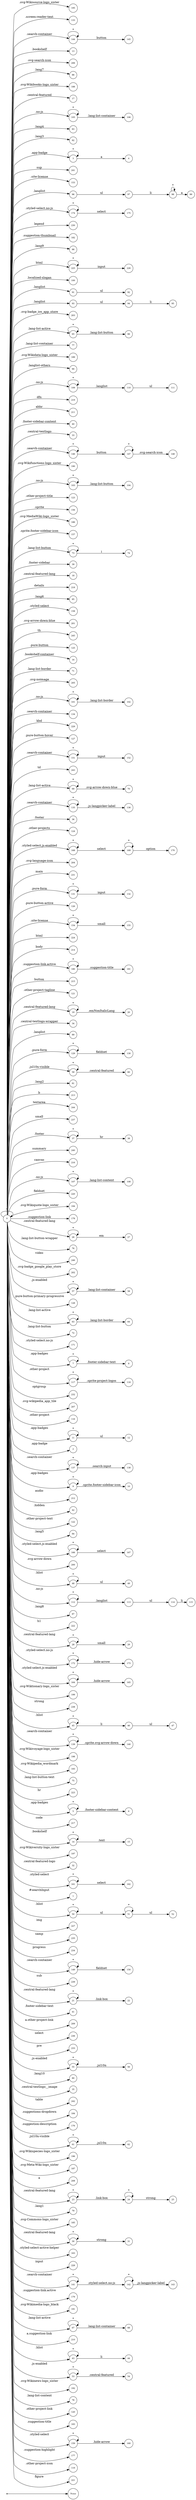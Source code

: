 digraph NFA {
  rankdir=LR;
  node [shape=circle, fontsize=10];
  __start [shape=point, label=""];
  __start -> None;
  22 [label="22"];
  58 [label="58"];
  195 [label="195"];
  133 [label="133"];
  173 [label="173"];
  144 [label="144"];
  13 [label="13"];
  165 [label="165"];
  206 [label="206"];
  86 [label="86"];
  130 [label="130"];
  145 [label="145"];
  170 [label="170"];
  188 [label="188"];
  17 [label="17"];
  105 [label="105"];
  83 [label="83"];
  82 [label="82"];
  3 [label="3"];
  241 [label="241"];
  153 [label="153"];
  96 [label="96"];
  174 [label="174"];
  230 [label="230"];
  132 [label="132"];
  182 [label="182"];
  88 [label="88"];
  44 [label="44"];
  225 [label="225"];
  0 [label="0"];
  100 [label="100"];
  91 [label="91"];
  93 [label="93"];
  10 [label="10"];
  160 [label="160"];
  25 [label="25"];
  203 [label="203"];
  104 [label="104"];
  65 [label="65"];
  77 [label="77"];
  189 [label="189"];
  167 [label="167"];
  90 [label="90"];
  109 [label="109"];
  219 [label="219"];
  211 [label="211"];
  6 [label="6"];
  20 [label="20"];
  40 [label="40"];
  33 [label="33"];
  146 [label="146"];
  190 [label="190"];
  38 [label="38"];
  103 [label="103"];
  123 [label="123"];
  156 [label="156"];
  186 [label="186"];
  15 [label="15"];
  157 [label="157"];
  56 [label="56"];
  70 [label="70"];
  46 [label="46"];
  73 [label="73"];
  39 [label="39"];
  18 [label="18"];
  175 [label="175"];
  218 [label="218"];
  85 [label="85"];
  158 [label="158"];
  201 [label="201"];
  245 [label="245"];
  125 [label="125"];
  138 [label="138"];
  169 [label="169"];
  95 [label="95"];
  147 [label="147"];
  16 [label="16"];
  60 [label="60"];
  27 [label="27"];
  71 [label="71"];
  205 [label="205"];
  101 [label="101"];
  134 [label="134"];
  229 [label="229"];
  127 [label="127"];
  151 [label="151"];
  243 [label="243"];
  69 [label="69"];
  135 [label="135"];
  36 [label="36"];
  54 [label="54"];
  124 [label="124"];
  8 [label="8"];
  168 [label="168"];
  204 [label="204"];
  231 [label="231"];
  131 [label="131"];
  126 [label="126"];
  154 [label="154"];
  224 [label="224"];
  214 [label="214"];
  180 [label="180"];
  140 [label="140"];
  215 [label="215"];
  121 [label="121"];
  19 [label="19"];
  143 [label="143"];
  34 [label="34"];
  89 [label="89"];
  129 [label="129"];
  59 [label="59"];
  81 [label="81"];
  213 [label="213"];
  244 [label="244"];
  237 [label="237"];
  37 [label="37"];
  240 [label="240"];
  216 [label="216"];
  107 [label="107"];
  220 [label="220"];
  194 [label="194"];
  178 [label="178"];
  26 [label="26"];
  181 [label="181"];
  76 [label="76"];
  246 [label="246"];
  202 [label="202"];
  57 [label="57"];
  128 [label="128"];
  226 [label="226"];
  47 [label="47"];
  66 [label="66"];
  63 [label="63"];
  4 [label="4"];
  72 [label="72"];
  171 [label="171"];
  7 [label="7"];
  117 [label="117"];
  232 [label="232"];
  94 [label="94"];
  207 [label="207"];
  116 [label="116"];
  11 [label="11"];
  108 [label="108"];
  162 [label="162"];
  2 [label="2"];
  115 [label="115"];
  137 [label="137"];
  9 [label="9"];
  136 [label="136"];
  142 [label="142"];
  212 [label="212"];
  42 [label="42"];
  122 [label="122"];
  84 [label="84"];
  166 [label="166"];
  200 [label="200"];
  106 [label="106"];
  48 [label="48"];
  112 [label="112"];
  87 [label="87"];
  113 [label="113"];
  222 [label="222"];
  28 [label="28"];
  51 [label="51"];
  172 [label="172"];
  164 [label="164"];
  199 [label="199"];
  238 [label="238"];
  45 [label="45"];
  139 [label="139"];
  198 [label="198"];
  193 [label="193"];
  75 [label="75"];
  223 [label="223"];
  5 [label="5"];
  217 [label="217"];
  14 [label="14"];
  152 [label="152"];
  197 [label="197"];
  110 [label="110"];
  32 [label="32"];
  111 [label="111"];
  161 [label="161"];
  24 [label="24"];
  1 [label="1"];
  50 [label="50"];
  227 [label="227"];
  235 [label="235"];
  155 [label="155"];
  49 [label="49"];
  234 [label="234"];
  149 [label="149"];
  239 [label="239"];
  21 [label="21"];
  29 [label="29"];
  12 [label="12"];
  41 [label="41"];
  52 [label="52"];
  209 [label="209"];
  236 [label="236"];
  233 [label="233"];
  55 [label="55"];
  80 [label="80"];
  62 [label="62"];
  102 [label="102"];
  35 [label="35"];
  242 [label="242"];
  68 [label="68"];
  118 [label="118"];
  184 [label="184"];
  148 [label="148"];
  114 [label="114"];
  97 [label="97"];
  176 [label="176"];
  61 [label="61"];
  196 [label="196"];
  187 [label="187"];
  208 [label="208"];
  150 [label="150"];
  23 [label="23"];
  79 [label="79"];
  185 [label="185"];
  30 [label="30"];
  163 [label="163"];
  228 [label="228"];
  141 [label="141"];
  179 [label="179"];
  191 [label="191"];
  64 [label="64"];
  67 [label="67"];
  210 [label="210"];
  99 [label="99"];
  92 [label="92"];
  43 [label="43"];
  53 [label="53"];
  192 [label="192"];
  78 [label="78"];
  31 [label="31"];
  98 [label="98"];
  120 [label="120"];
  183 [label="183"];
  74 [label="74"];
  159 [label="159"];
  177 [label="177"];
  119 [label="119"];
  221 [label="221"];
  { node [shape=doublecircle]; 1 2 4 6 8 10 12 13 15 16 17 18 20 22 25 27 29 31 32 33 34 35 36 38 39 40 41 42 44 47 49 52 54 56 58 60 62 64 66 68 70 71 72 74 75 76 77 78 79 80 81 82 83 84 85 86 87 88 89 90 92 95 99 100 102 104 106 108 111 115 116 118 119 120 121 122 123 124 125 126 127 128 130 132 133 134 136 138 140 143 145 148 150 152 153 155 156 157 158 160 162 163 165 167 170 171 173 175 176 177 178 179 181 182 183 184 185 186 187 188 189 190 191 192 193 194 195 196 197 198 199 200 201 202 203 204 205 206 207 208 209 210 211 212 213 214 215 216 217 218 219 220 221 222 223 224 226 227 228 229 230 231 232 233 234 235 236 237 238 239 240 241 242 243 244 245 246 }
  0 -> 0 [label="*"];
  0 -> 1 [label="#searchInput"];
  0 -> 2 [label=".app-badge"];
  0 -> 3 [label=".app-badge"];
  3 -> 3 [label="*"];
  3 -> 4 [label="a"];
  0 -> 5 [label=".app-badges"];
  5 -> 5 [label="*"];
  5 -> 6 [label=".footer-sidebar-content"];
  0 -> 7 [label=".app-badges"];
  7 -> 7 [label="*"];
  7 -> 8 [label=".footer-sidebar-text"];
  0 -> 9 [label=".app-badges"];
  9 -> 9 [label="*"];
  9 -> 10 [label=".sprite.footer-sidebar-icon"];
  0 -> 11 [label=".app-badges"];
  11 -> 11 [label="*"];
  11 -> 12 [label="ul"];
  0 -> 13 [label=".bookshelf"];
  0 -> 14 [label=".bookshelf"];
  14 -> 14 [label="*"];
  14 -> 15 [label=".text"];
  0 -> 16 [label=".bookshelf-container"];
  0 -> 17 [label=".central-featured"];
  0 -> 18 [label=".central-featured-lang"];
  0 -> 19 [label=".central-featured-lang"];
  19 -> 19 [label="*"];
  19 -> 20 [label=".emNonItalicLang"];
  0 -> 21 [label=".central-featured-lang"];
  21 -> 21 [label="*"];
  21 -> 22 [label=".link-box"];
  0 -> 23 [label=".central-featured-lang"];
  23 -> 23 [label="*"];
  23 -> 24 [label=".link-box"];
  24 -> 24 [label="*"];
  24 -> 25 [label="strong"];
  0 -> 26 [label=".central-featured-lang"];
  26 -> 26 [label="*"];
  26 -> 27 [label="em"];
  0 -> 28 [label=".central-featured-lang"];
  28 -> 28 [label="*"];
  28 -> 29 [label="small"];
  0 -> 30 [label=".central-featured-lang"];
  30 -> 30 [label="*"];
  30 -> 31 [label="strong"];
  0 -> 32 [label=".central-featured-logo"];
  0 -> 33 [label=".central-textlogo"];
  0 -> 34 [label=".central-textlogo-wrapper"];
  0 -> 35 [label=".central-textlogo__image"];
  0 -> 36 [label=".footer"];
  0 -> 37 [label=".footer"];
  37 -> 37 [label="*"];
  37 -> 38 [label="hr"];
  0 -> 39 [label=".footer-sidebar"];
  0 -> 40 [label=".footer-sidebar-content"];
  0 -> 41 [label=".footer-sidebar-text"];
  0 -> 42 [label=".hidden"];
  0 -> 43 [label=".hlist"];
  43 -> 43 [label="*"];
  43 -> 44 [label="li"];
  0 -> 45 [label=".hlist"];
  45 -> 45 [label="*"];
  45 -> 46 [label="li"];
  46 -> 47 [label="ul"];
  0 -> 48 [label=".hlist"];
  48 -> 48 [label="*"];
  48 -> 49 [label="ul"];
  0 -> 50 [label=".hlist"];
  50 -> 50 [label="*"];
  50 -> 51 [label="ul"];
  51 -> 51 [label="*"];
  51 -> 52 [label="ul"];
  0 -> 53 [label=".js-enabled"];
  53 -> 53 [label="*"];
  53 -> 54 [label=".central-featured"];
  0 -> 55 [label=".js-enabled"];
  55 -> 55 [label="*"];
  55 -> 56 [label=".jsl10n"];
  0 -> 57 [label=".js-enabled"];
  57 -> 57 [label="*"];
  57 -> 58 [label=".lang-list-container"];
  0 -> 59 [label=".jsl10n-visible"];
  59 -> 59 [label="*"];
  59 -> 60 [label=".central-featured"];
  0 -> 61 [label=".jsl10n-visible"];
  61 -> 61 [label="*"];
  61 -> 62 [label=".jsl10n"];
  0 -> 63 [label=".lang-list-active"];
  63 -> 63 [label="*"];
  63 -> 64 [label=".lang-list-border"];
  0 -> 65 [label=".lang-list-active"];
  65 -> 65 [label="*"];
  65 -> 66 [label=".lang-list-button"];
  0 -> 67 [label=".lang-list-active"];
  67 -> 67 [label="*"];
  67 -> 68 [label=".lang-list-container"];
  0 -> 69 [label=".lang-list-active"];
  69 -> 69 [label="*"];
  69 -> 70 [label=".svg-arrow-down-blue"];
  0 -> 71 [label=".lang-list-border"];
  0 -> 72 [label=".lang-list-button"];
  0 -> 73 [label=".lang-list-button"];
  73 -> 73 [label="*"];
  73 -> 74 [label="i"];
  0 -> 75 [label=".lang-list-button-text"];
  0 -> 76 [label=".lang-list-button-wrapper"];
  0 -> 77 [label=".lang-list-container"];
  0 -> 78 [label=".lang-list-content"];
  0 -> 79 [label=".lang1"];
  0 -> 80 [label=".lang10"];
  0 -> 81 [label=".lang2"];
  0 -> 82 [label=".lang3"];
  0 -> 83 [label=".lang4"];
  0 -> 84 [label=".lang5"];
  0 -> 85 [label=".lang6"];
  0 -> 86 [label=".lang7"];
  0 -> 87 [label=".lang8"];
  0 -> 88 [label=".lang9"];
  0 -> 89 [label=".langlist"];
  0 -> 90 [label=".langlist-others"];
  0 -> 91 [label=".langlist"];
  91 -> 92 [label="ul"];
  0 -> 93 [label=".langlist"];
  93 -> 94 [label="ul"];
  94 -> 95 [label="li"];
  0 -> 96 [label=".langlist"];
  96 -> 97 [label="ul"];
  97 -> 98 [label="li"];
  98 -> 98 [label="*"];
  98 -> 99 [label="a"];
  0 -> 100 [label=".localized-slogan"];
  0 -> 101 [label=".no-js"];
  101 -> 101 [label="*"];
  101 -> 102 [label=".lang-list-border"];
  0 -> 103 [label=".no-js"];
  103 -> 103 [label="*"];
  103 -> 104 [label=".lang-list-button"];
  0 -> 105 [label=".no-js"];
  105 -> 105 [label="*"];
  105 -> 106 [label=".lang-list-container"];
  0 -> 107 [label=".no-js"];
  107 -> 107 [label="*"];
  107 -> 108 [label=".lang-list-content"];
  0 -> 109 [label=".no-js"];
  109 -> 109 [label="*"];
  109 -> 110 [label=".langlist"];
  110 -> 111 [label="ul"];
  0 -> 112 [label=".no-js"];
  112 -> 112 [label="*"];
  112 -> 113 [label=".langlist"];
  113 -> 114 [label="ul"];
  114 -> 115 [label="li"];
  0 -> 116 [label=".other-project"];
  0 -> 117 [label=".other-project"];
  117 -> 117 [label="*"];
  117 -> 118 [label=".sprite-project-logos"];
  0 -> 119 [label=".other-project-icon"];
  0 -> 120 [label=".other-project-link"];
  0 -> 121 [label=".other-project-tagline"];
  0 -> 122 [label=".other-project-text"];
  0 -> 123 [label=".other-project-title"];
  0 -> 124 [label=".other-projects"];
  0 -> 125 [label=".pure-button"];
  0 -> 126 [label=".pure-button-active"];
  0 -> 127 [label=".pure-button-hover"];
  0 -> 128 [label=".pure-button-primary-progressive"];
  0 -> 129 [label=".pure-form"];
  129 -> 129 [label="*"];
  129 -> 130 [label="fieldset"];
  0 -> 131 [label=".pure-form"];
  131 -> 131 [label="*"];
  131 -> 132 [label="input"];
  0 -> 133 [label=".screen-reader-text"];
  0 -> 134 [label=".search-container"];
  0 -> 135 [label=".search-container"];
  135 -> 135 [label="*"];
  135 -> 136 [label=".js-langpicker-label"];
  0 -> 137 [label=".search-container"];
  137 -> 137 [label="*"];
  137 -> 138 [label=".search-input"];
  0 -> 139 [label=".search-container"];
  139 -> 139 [label="*"];
  139 -> 140 [label=".sprite.svg-arrow-down"];
  0 -> 141 [label=".search-container"];
  141 -> 141 [label="*"];
  141 -> 142 [label=".styled-select.no-js"];
  142 -> 142 [label="*"];
  142 -> 143 [label=".js-langpicker-label"];
  0 -> 144 [label=".search-container"];
  144 -> 144 [label="*"];
  144 -> 145 [label="button"];
  0 -> 146 [label=".search-container"];
  146 -> 146 [label="*"];
  146 -> 147 [label="button"];
  147 -> 147 [label="*"];
  147 -> 148 [label=".svg-search-icon"];
  0 -> 149 [label=".search-container"];
  149 -> 149 [label="*"];
  149 -> 150 [label="fieldset"];
  0 -> 151 [label=".search-container"];
  151 -> 151 [label="*"];
  151 -> 152 [label="input"];
  0 -> 153 [label=".site-license"];
  0 -> 154 [label=".site-license"];
  154 -> 154 [label="*"];
  154 -> 155 [label="small"];
  0 -> 156 [label=".sprite"];
  0 -> 157 [label=".sprite.footer-sidebar-icon"];
  0 -> 158 [label=".styled-select"];
  0 -> 159 [label=".styled-select"];
  159 -> 159 [label="*"];
  159 -> 160 [label=".hide-arrow"];
  0 -> 161 [label=".styled-select"];
  161 -> 161 [label="*"];
  161 -> 162 [label="select"];
  0 -> 163 [label=".styled-select-active-helper"];
  0 -> 164 [label=".styled-select.js-enabled"];
  164 -> 164 [label="*"];
  164 -> 165 [label=".hide-arrow"];
  0 -> 166 [label=".styled-select.js-enabled"];
  166 -> 166 [label="*"];
  166 -> 167 [label="select"];
  0 -> 168 [label=".styled-select.js-enabled"];
  168 -> 168 [label="*"];
  168 -> 169 [label="select"];
  169 -> 169 [label="*"];
  169 -> 170 [label="option"];
  0 -> 171 [label=".styled-select.no-js"];
  0 -> 172 [label=".styled-select.no-js"];
  172 -> 172 [label="*"];
  172 -> 173 [label=".hide-arrow"];
  0 -> 174 [label=".styled-select.no-js"];
  174 -> 174 [label="*"];
  174 -> 175 [label="select"];
  0 -> 176 [label=".suggestion-description"];
  0 -> 177 [label=".suggestion-highlight"];
  0 -> 178 [label=".suggestion-link"];
  0 -> 179 [label=".suggestion-link.active"];
  0 -> 180 [label=".suggestion-link.active"];
  180 -> 180 [label="*"];
  180 -> 181 [label=".suggestion-title"];
  0 -> 182 [label=".suggestion-thumbnail"];
  0 -> 183 [label=".suggestion-title"];
  0 -> 184 [label=".suggestions-dropdown"];
  0 -> 185 [label=".svg-Commons-logo_sister"];
  0 -> 186 [label=".svg-MediaWiki-logo_sister"];
  0 -> 187 [label=".svg-Meta-Wiki-logo_sister"];
  0 -> 188 [label=".svg-Wikibooks-logo_sister"];
  0 -> 189 [label=".svg-Wikidata-logo_sister"];
  0 -> 190 [label=".svg-Wikifunctions-logo_sister"];
  0 -> 191 [label=".svg-Wikimedia-logo_black"];
  0 -> 192 [label=".svg-Wikinews-logo_sister"];
  0 -> 193 [label=".svg-Wikipedia_wordmark"];
  0 -> 194 [label=".svg-Wikiquote-logo_sister"];
  0 -> 195 [label=".svg-Wikisource-logo_sister"];
  0 -> 196 [label=".svg-Wikispecies-logo_sister"];
  0 -> 197 [label=".svg-Wikiversity-logo_sister"];
  0 -> 198 [label=".svg-Wikivoyage-logo_sister"];
  0 -> 199 [label=".svg-Wiktionary-logo_sister"];
  0 -> 200 [label=".svg-arrow-down"];
  0 -> 201 [label=".svg-arrow-down-blue"];
  0 -> 202 [label=".svg-badge_google_play_store"];
  0 -> 203 [label=".svg-badge_ios_app_store"];
  0 -> 204 [label=".svg-language-icon"];
  0 -> 205 [label=".svg-noimage"];
  0 -> 206 [label=".svg-search-icon"];
  0 -> 207 [label=".svg-wikipedia_app_tile"];
  0 -> 208 [label="a"];
  0 -> 209 [label="a.other-project-link"];
  0 -> 210 [label="a.suggestion-link"];
  0 -> 211 [label="abbr"];
  0 -> 212 [label="audio"];
  0 -> 213 [label="b"];
  0 -> 214 [label="body"];
  0 -> 215 [label="button"];
  0 -> 216 [label="canvas"];
  0 -> 217 [label="code"];
  0 -> 218 [label="details"];
  0 -> 219 [label="dfn"];
  0 -> 220 [label="fieldset"];
  0 -> 221 [label="figure"];
  0 -> 222 [label="h1"];
  0 -> 223 [label="hr"];
  0 -> 224 [label="html"];
  0 -> 225 [label="html"];
  225 -> 225 [label="*"];
  225 -> 226 [label="input"];
  0 -> 227 [label="img"];
  0 -> 228 [label="input"];
  0 -> 229 [label="kbd"];
  0 -> 230 [label="legend"];
  0 -> 231 [label="main"];
  0 -> 232 [label="optgroup"];
  0 -> 233 [label="pre"];
  0 -> 234 [label="progress"];
  0 -> 235 [label="samp"];
  0 -> 236 [label="select"];
  0 -> 237 [label="small"];
  0 -> 238 [label="strong"];
  0 -> 239 [label="sub"];
  0 -> 240 [label="summary"];
  0 -> 241 [label="sup"];
  0 -> 242 [label="table"];
  0 -> 243 [label="td"];
  0 -> 244 [label="textarea"];
  0 -> 245 [label="th"];
  0 -> 246 [label="video"];
}
